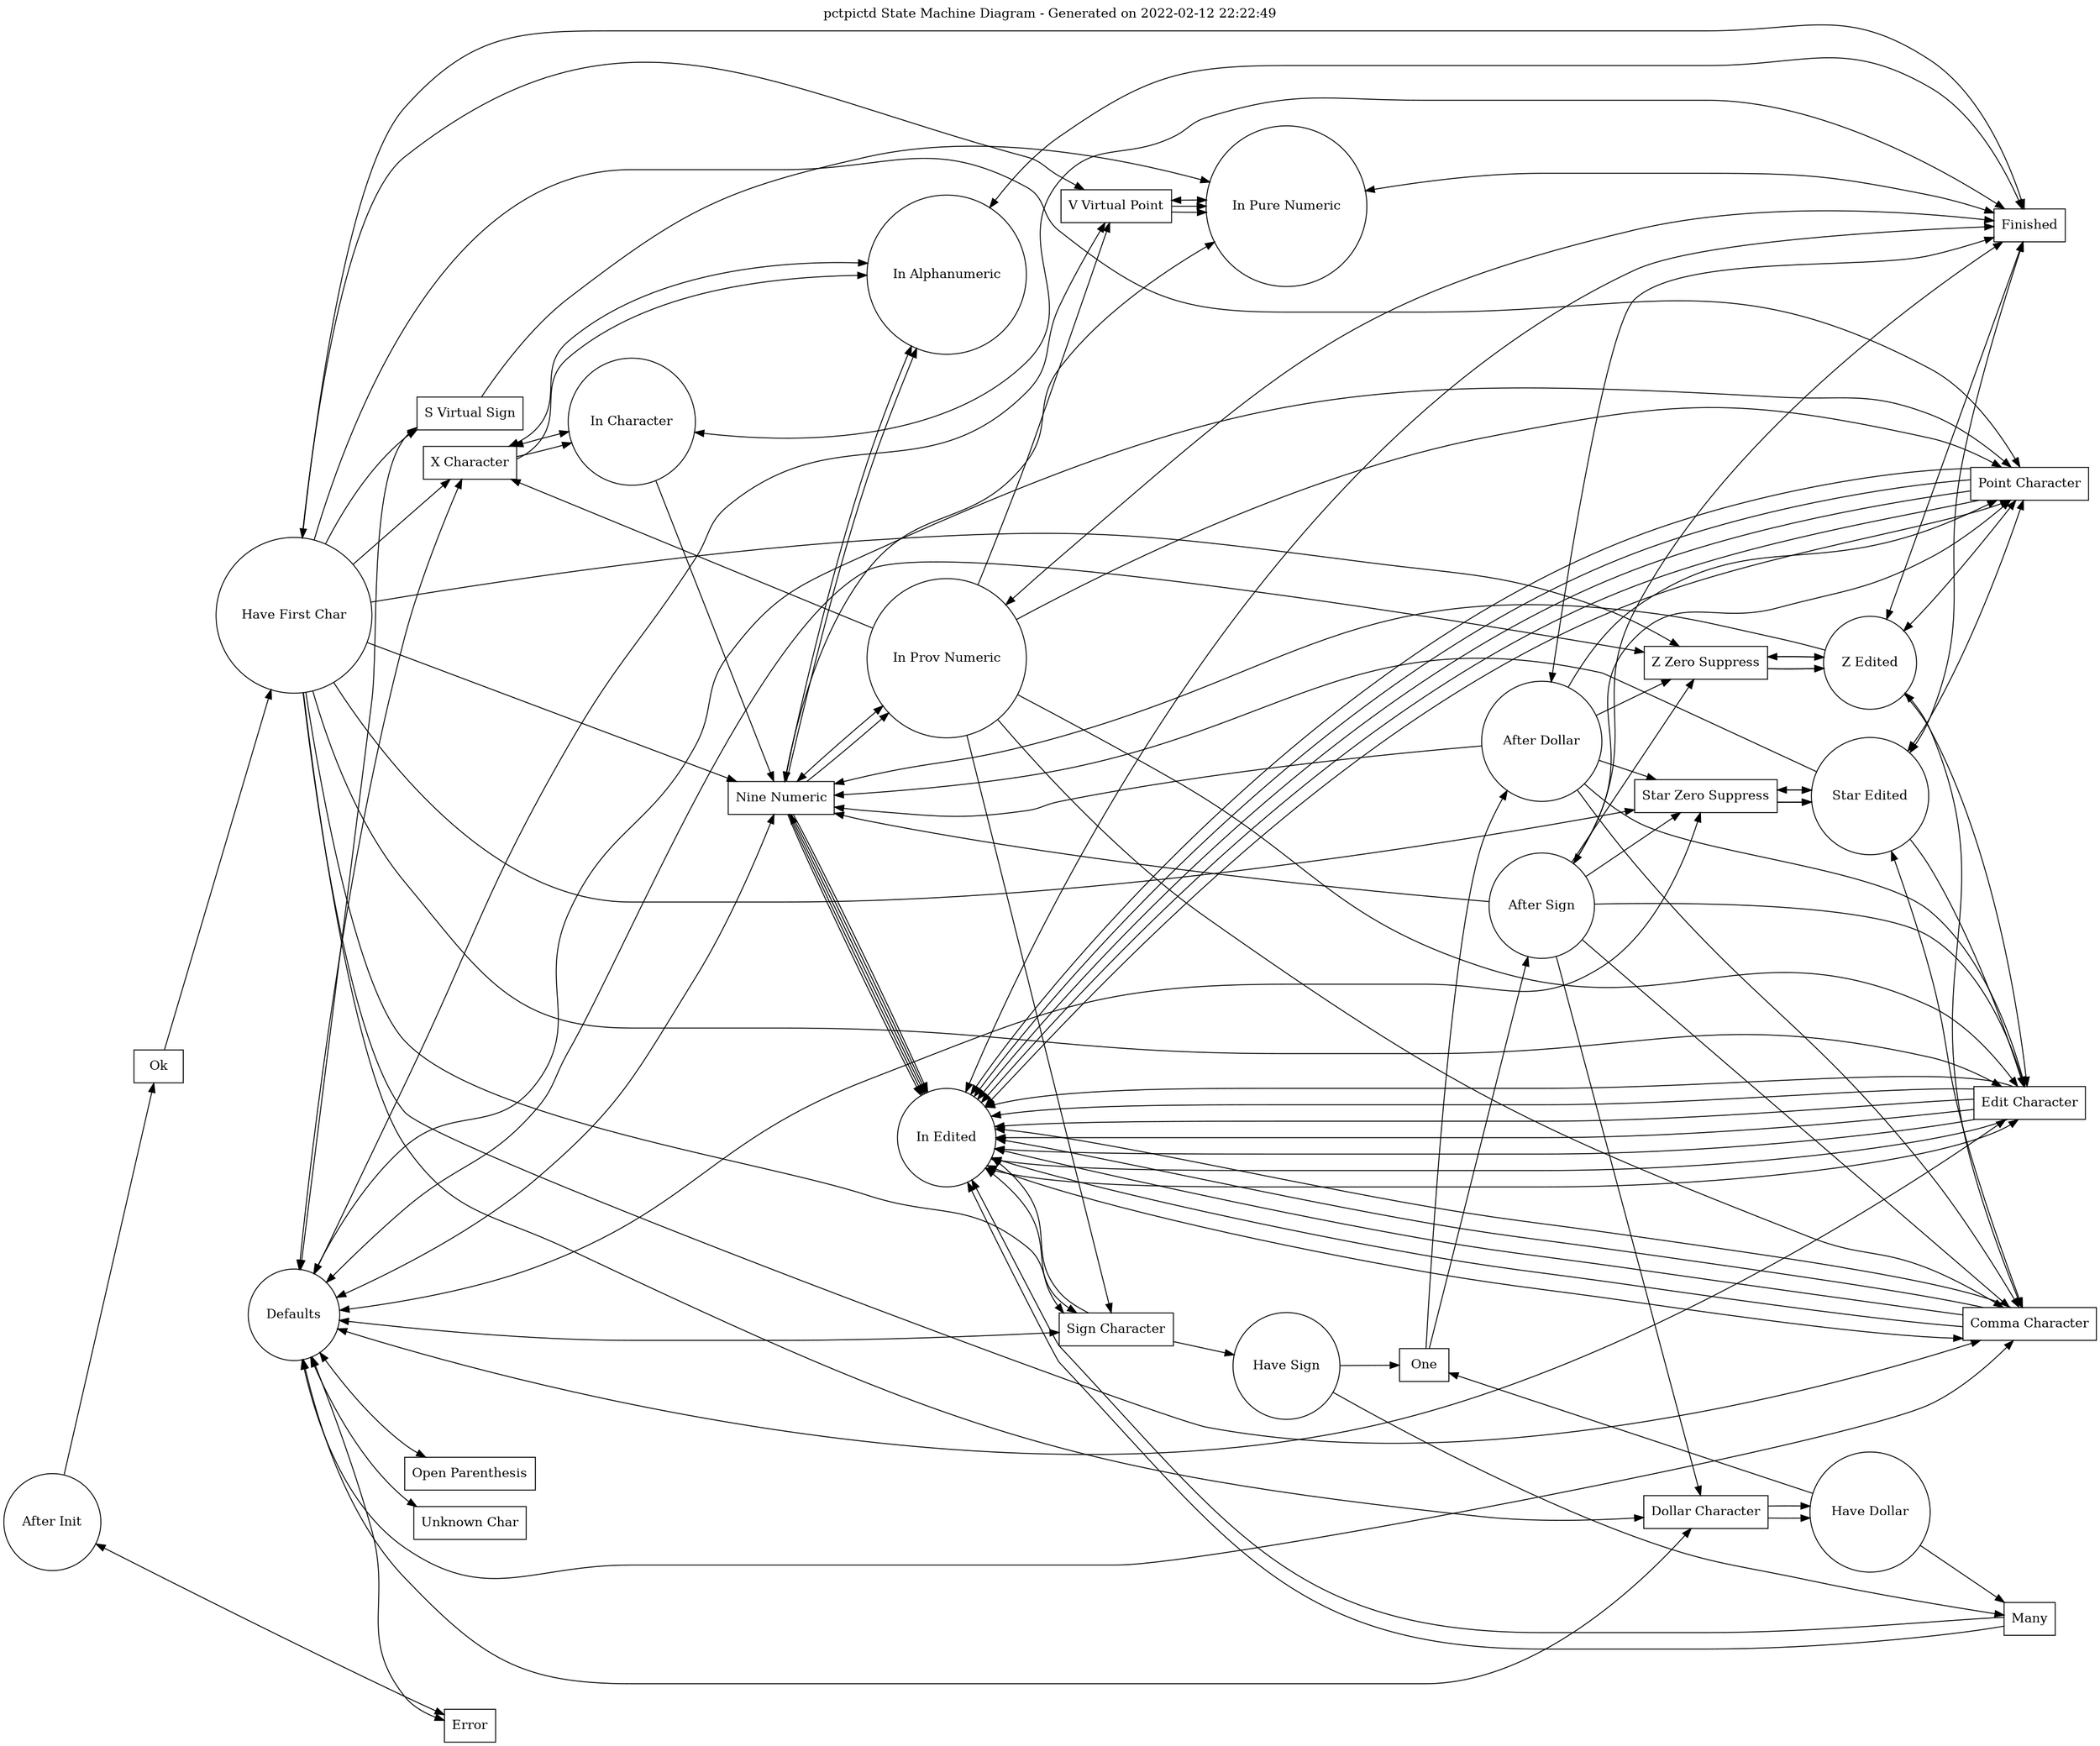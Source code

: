 digraph finite_state_machine {
rankdir=LR;
graph [ dpi = 500 ];
size="24,24";
node [shape = circle, label="Have First Char"] "Have First Char_State";
node [shape = circle, label="In Pure Numeric"] "In Pure Numeric_State";
node [shape = circle, label="Defaults"] "Defaults_State";
node [shape = circle, label="After Init"] "After Init_State";
node [shape = circle, label="In Character"] "In Character_State";
node [shape = circle, label="In Edited"] "In Edited_State";
node [shape = circle, label="Have Sign"] "Have Sign_State";
node [shape = circle, label="In Prov Numeric"] "In Prov Numeric_State";
node [shape = circle, label="Z Edited"] "Z Edited_State";
node [shape = circle, label="After Dollar"] "After Dollar_State";
node [shape = circle, label="In Alphanumeric"] "In Alphanumeric_State";
node [shape = circle, label="Star Edited"] "Star Edited_State";
node [shape = circle, label="After Sign"] "After Sign_State";
node [shape = circle, label="Have Dollar"] "Have Dollar_State";
node [shape = box, label="Many"] "Many_Event";
node [shape = box, label="Ok"] "Ok_Event";
node [shape = box, label="X Character"] "X Character_Event";
node [shape = box, label="Sign Character"] "Sign Character_Event";
node [shape = box, label="Open Parenthesis"] "Open Parenthesis_Event";
node [shape = box, label="Z Zero Suppress"] "Z Zero Suppress_Event";
node [shape = box, label="Finished"] "Finished_Event";
node [shape = box, label="Star Zero Suppress"] "Star Zero Suppress_Event";
node [shape = box, label="Comma Character"] "Comma Character_Event";
node [shape = box, label="Unknown Char"] "Unknown Char_Event";
node [shape = box, label="Point Character"] "Point Character_Event";
node [shape = box, label="S Virtual Sign"] "S Virtual Sign_Event";
node [shape = box, label="V Virtual Point"] "V Virtual Point_Event";
node [shape = box, label="Nine Numeric"] "Nine Numeric_Event";
node [shape = box, label="Error"] "Error_Event";
node [shape = box, label="Dollar Character"] "Dollar Character_Event";
node [shape = box, label="One"] "One_Event";
node [shape = box, label="Edit Character"] "Edit Character_Event";
edge [dir="forward"] "After Init_State" -> "Ok_Event";
edge [dir="forward"] "Ok_Event" -> "Have First Char_State";
edge [dir="both"] "After Init_State" -> "Error_Event";
edge [dir="forward"] "Have First Char_State" -> "X Character_Event";
edge [dir="forward"] "X Character_Event" -> "In Character_State";
edge [dir="forward"] "Have First Char_State" -> "Nine Numeric_Event";
edge [dir="forward"] "Nine Numeric_Event" -> "In Prov Numeric_State";
edge [dir="forward"] "Have First Char_State" -> "S Virtual Sign_Event";
edge [dir="forward"] "S Virtual Sign_Event" -> "In Pure Numeric_State";
edge [dir="forward"] "Have First Char_State" -> "V Virtual Point_Event";
edge [dir="forward"] "V Virtual Point_Event" -> "In Pure Numeric_State";
edge [dir="forward"] "Have First Char_State" -> "Edit Character_Event";
edge [dir="forward"] "Edit Character_Event" -> "In Edited_State";
edge [dir="forward"] "Have First Char_State" -> "Comma Character_Event";
edge [dir="forward"] "Comma Character_Event" -> "In Edited_State";
edge [dir="forward"] "Have First Char_State" -> "Point Character_Event";
edge [dir="forward"] "Point Character_Event" -> "In Edited_State";
edge [dir="forward"] "Have First Char_State" -> "Z Zero Suppress_Event";
edge [dir="forward"] "Z Zero Suppress_Event" -> "Z Edited_State";
edge [dir="forward"] "Have First Char_State" -> "Star Zero Suppress_Event";
edge [dir="forward"] "Star Zero Suppress_Event" -> "Star Edited_State";
edge [dir="forward"] "Have First Char_State" -> "Sign Character_Event";
edge [dir="forward"] "Sign Character_Event" -> "Have Sign_State";
edge [dir="forward"] "Have First Char_State" -> "Dollar Character_Event";
edge [dir="forward"] "Dollar Character_Event" -> "Have Dollar_State";
edge [dir="both"] "Have First Char_State" -> "Finished_Event";
edge [dir="both"] "In Character_State" -> "X Character_Event";
edge [dir="forward"] "In Character_State" -> "Nine Numeric_Event";
edge [dir="forward"] "Nine Numeric_Event" -> "In Alphanumeric_State";
edge [dir="both"] "In Character_State" -> "Finished_Event";
edge [dir="forward"] "In Prov Numeric_State" -> "X Character_Event";
edge [dir="forward"] "X Character_Event" -> "In Alphanumeric_State";
edge [dir="both"] "In Prov Numeric_State" -> "Nine Numeric_Event";
edge [dir="forward"] "In Prov Numeric_State" -> "V Virtual Point_Event";
edge [dir="forward"] "V Virtual Point_Event" -> "In Pure Numeric_State";
edge [dir="forward"] "In Prov Numeric_State" -> "Edit Character_Event";
edge [dir="forward"] "Edit Character_Event" -> "In Edited_State";
edge [dir="forward"] "In Prov Numeric_State" -> "Comma Character_Event";
edge [dir="forward"] "Comma Character_Event" -> "In Edited_State";
edge [dir="forward"] "In Prov Numeric_State" -> "Point Character_Event";
edge [dir="forward"] "Point Character_Event" -> "In Edited_State";
edge [dir="forward"] "In Prov Numeric_State" -> "Sign Character_Event";
edge [dir="forward"] "Sign Character_Event" -> "In Edited_State";
edge [dir="both"] "In Prov Numeric_State" -> "Finished_Event";
edge [dir="both"] "In Pure Numeric_State" -> "Nine Numeric_Event";
edge [dir="both"] "In Pure Numeric_State" -> "V Virtual Point_Event";
edge [dir="both"] "In Pure Numeric_State" -> "Finished_Event";
edge [dir="both"] "In Alphanumeric_State" -> "X Character_Event";
edge [dir="both"] "In Alphanumeric_State" -> "Nine Numeric_Event";
edge [dir="both"] "In Alphanumeric_State" -> "Finished_Event";
edge [dir="both"] "In Edited_State" -> "Nine Numeric_Event";
edge [dir="both"] "In Edited_State" -> "Edit Character_Event";
edge [dir="both"] "In Edited_State" -> "Comma Character_Event";
edge [dir="both"] "In Edited_State" -> "Point Character_Event";
edge [dir="both"] "In Edited_State" -> "Sign Character_Event";
edge [dir="both"] "In Edited_State" -> "Finished_Event";
edge [dir="both"] "Z Edited_State" -> "Z Zero Suppress_Event";
edge [dir="forward"] "Z Edited_State" -> "Nine Numeric_Event";
edge [dir="forward"] "Nine Numeric_Event" -> "In Edited_State";
edge [dir="forward"] "Z Edited_State" -> "Edit Character_Event";
edge [dir="forward"] "Edit Character_Event" -> "In Edited_State";
edge [dir="both"] "Z Edited_State" -> "Comma Character_Event";
edge [dir="both"] "Z Edited_State" -> "Point Character_Event";
edge [dir="both"] "Z Edited_State" -> "Finished_Event";
edge [dir="both"] "Star Edited_State" -> "Star Zero Suppress_Event";
edge [dir="forward"] "Star Edited_State" -> "Nine Numeric_Event";
edge [dir="forward"] "Nine Numeric_Event" -> "In Edited_State";
edge [dir="forward"] "Star Edited_State" -> "Edit Character_Event";
edge [dir="forward"] "Edit Character_Event" -> "In Edited_State";
edge [dir="both"] "Star Edited_State" -> "Comma Character_Event";
edge [dir="both"] "Star Edited_State" -> "Point Character_Event";
edge [dir="both"] "Star Edited_State" -> "Finished_Event";
edge [dir="forward"] "Have Sign_State" -> "One_Event";
edge [dir="forward"] "One_Event" -> "After Sign_State";
edge [dir="forward"] "Have Sign_State" -> "Many_Event";
edge [dir="forward"] "Many_Event" -> "In Edited_State";
edge [dir="forward"] "After Sign_State" -> "Nine Numeric_Event";
edge [dir="forward"] "Nine Numeric_Event" -> "In Edited_State";
edge [dir="forward"] "After Sign_State" -> "Edit Character_Event";
edge [dir="forward"] "Edit Character_Event" -> "In Edited_State";
edge [dir="forward"] "After Sign_State" -> "Comma Character_Event";
edge [dir="forward"] "Comma Character_Event" -> "In Edited_State";
edge [dir="forward"] "After Sign_State" -> "Point Character_Event";
edge [dir="forward"] "Point Character_Event" -> "In Edited_State";
edge [dir="forward"] "After Sign_State" -> "Z Zero Suppress_Event";
edge [dir="forward"] "Z Zero Suppress_Event" -> "Z Edited_State";
edge [dir="forward"] "After Sign_State" -> "Star Zero Suppress_Event";
edge [dir="forward"] "Star Zero Suppress_Event" -> "Star Edited_State";
edge [dir="forward"] "After Sign_State" -> "Dollar Character_Event";
edge [dir="forward"] "Dollar Character_Event" -> "Have Dollar_State";
edge [dir="both"] "After Sign_State" -> "Finished_Event";
edge [dir="forward"] "Have Dollar_State" -> "One_Event";
edge [dir="forward"] "One_Event" -> "After Dollar_State";
edge [dir="forward"] "Have Dollar_State" -> "Many_Event";
edge [dir="forward"] "Many_Event" -> "In Edited_State";
edge [dir="forward"] "After Dollar_State" -> "Nine Numeric_Event";
edge [dir="forward"] "Nine Numeric_Event" -> "In Edited_State";
edge [dir="forward"] "After Dollar_State" -> "Edit Character_Event";
edge [dir="forward"] "Edit Character_Event" -> "In Edited_State";
edge [dir="forward"] "After Dollar_State" -> "Comma Character_Event";
edge [dir="forward"] "Comma Character_Event" -> "In Edited_State";
edge [dir="forward"] "After Dollar_State" -> "Point Character_Event";
edge [dir="forward"] "Point Character_Event" -> "In Edited_State";
edge [dir="forward"] "After Dollar_State" -> "Z Zero Suppress_Event";
edge [dir="forward"] "Z Zero Suppress_Event" -> "Z Edited_State";
edge [dir="forward"] "After Dollar_State" -> "Star Zero Suppress_Event";
edge [dir="forward"] "Star Zero Suppress_Event" -> "Star Edited_State";
edge [dir="both"] "After Dollar_State" -> "Finished_Event";
edge [dir="both"] "Defaults_State" -> "X Character_Event";
edge [dir="both"] "Defaults_State" -> "Nine Numeric_Event";
edge [dir="both"] "Defaults_State" -> "S Virtual Sign_Event";
edge [dir="both"] "Defaults_State" -> "V Virtual Point_Event";
edge [dir="both"] "Defaults_State" -> "Z Zero Suppress_Event";
edge [dir="both"] "Defaults_State" -> "Star Zero Suppress_Event";
edge [dir="both"] "Defaults_State" -> "Edit Character_Event";
edge [dir="both"] "Defaults_State" -> "Comma Character_Event";
edge [dir="both"] "Defaults_State" -> "Point Character_Event";
edge [dir="both"] "Defaults_State" -> "Sign Character_Event";
edge [dir="both"] "Defaults_State" -> "Dollar Character_Event";
edge [dir="both"] "Defaults_State" -> "Open Parenthesis_Event";
edge [dir="both"] "Defaults_State" -> "Unknown Char_Event";
edge [dir="both"] "Defaults_State" -> "Error_Event";
labelloc="t";
label="pctpictd State Machine Diagram - Generated on 2022-02-12 22:22:49";
}

